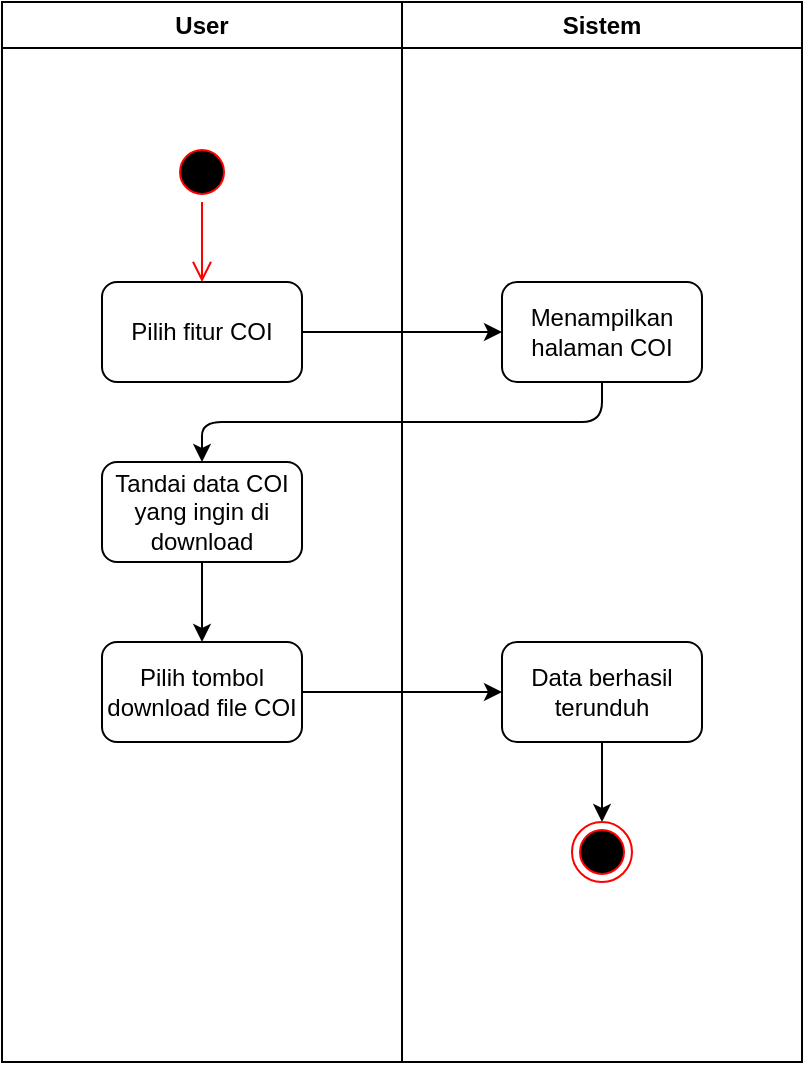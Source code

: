<mxfile>
    <diagram id="uKC25-JIow0MuAVm9tWb" name="Page-1">
        <mxGraphModel dx="1191" dy="441" grid="1" gridSize="10" guides="1" tooltips="1" connect="1" arrows="1" fold="1" page="1" pageScale="1" pageWidth="850" pageHeight="1100" math="0" shadow="0">
            <root>
                <mxCell id="0"/>
                <mxCell id="1" parent="0"/>
                <mxCell id="6" value="User" style="swimlane;whiteSpace=wrap;html=1;startSize=23;" parent="1" vertex="1">
                    <mxGeometry x="120" y="110" width="200" height="530" as="geometry"/>
                </mxCell>
                <mxCell id="7" value="Pilih fitur COI" style="rounded=1;whiteSpace=wrap;html=1;" parent="6" vertex="1">
                    <mxGeometry x="50" y="140" width="100" height="50" as="geometry"/>
                </mxCell>
                <mxCell id="8" value="" style="ellipse;html=1;shape=startState;fillColor=#000000;strokeColor=#ff0000;" parent="6" vertex="1">
                    <mxGeometry x="85" y="70" width="30" height="30" as="geometry"/>
                </mxCell>
                <mxCell id="9" value="" style="edgeStyle=orthogonalEdgeStyle;html=1;verticalAlign=bottom;endArrow=open;endSize=8;strokeColor=#ff0000;entryX=0.5;entryY=0;entryDx=0;entryDy=0;" parent="6" source="8" target="7" edge="1">
                    <mxGeometry relative="1" as="geometry">
                        <mxPoint x="100" y="160" as="targetPoint"/>
                    </mxGeometry>
                </mxCell>
                <mxCell id="10" value="" style="edgeStyle=none;html=1;" parent="6" source="11" target="12" edge="1">
                    <mxGeometry relative="1" as="geometry"/>
                </mxCell>
                <mxCell id="11" value="Tandai data COI yang ingin di download" style="rounded=1;whiteSpace=wrap;html=1;" parent="6" vertex="1">
                    <mxGeometry x="50" y="230" width="100" height="50" as="geometry"/>
                </mxCell>
                <mxCell id="12" value="Pilih tombol download file COI" style="rounded=1;whiteSpace=wrap;html=1;" parent="6" vertex="1">
                    <mxGeometry x="50" y="320" width="100" height="50" as="geometry"/>
                </mxCell>
                <mxCell id="13" value="Sistem" style="swimlane;whiteSpace=wrap;html=1;startSize=23;" parent="1" vertex="1">
                    <mxGeometry x="320" y="110" width="200" height="530" as="geometry"/>
                </mxCell>
                <mxCell id="14" value="Menampilkan halaman COI" style="rounded=1;whiteSpace=wrap;html=1;" parent="13" vertex="1">
                    <mxGeometry x="50" y="140" width="100" height="50" as="geometry"/>
                </mxCell>
                <mxCell id="15" value="" style="edgeStyle=none;html=1;" parent="13" source="16" target="17" edge="1">
                    <mxGeometry relative="1" as="geometry"/>
                </mxCell>
                <mxCell id="16" value="Data berhasil terunduh" style="rounded=1;whiteSpace=wrap;html=1;" parent="13" vertex="1">
                    <mxGeometry x="50" y="320" width="100" height="50" as="geometry"/>
                </mxCell>
                <mxCell id="17" value="" style="ellipse;html=1;shape=endState;fillColor=#000000;strokeColor=#ff0000;" parent="13" vertex="1">
                    <mxGeometry x="85" y="410" width="30" height="30" as="geometry"/>
                </mxCell>
                <mxCell id="18" value="" style="edgeStyle=none;html=1;" parent="1" source="7" target="14" edge="1">
                    <mxGeometry relative="1" as="geometry"/>
                </mxCell>
                <mxCell id="19" value="" style="edgeStyle=none;html=1;exitX=0.5;exitY=1;exitDx=0;exitDy=0;" parent="1" source="14" target="11" edge="1">
                    <mxGeometry relative="1" as="geometry">
                        <Array as="points">
                            <mxPoint x="420" y="320"/>
                            <mxPoint x="220" y="320"/>
                        </Array>
                    </mxGeometry>
                </mxCell>
                <mxCell id="20" value="" style="edgeStyle=none;html=1;" parent="1" source="12" target="16" edge="1">
                    <mxGeometry relative="1" as="geometry"/>
                </mxCell>
            </root>
        </mxGraphModel>
    </diagram>
</mxfile>